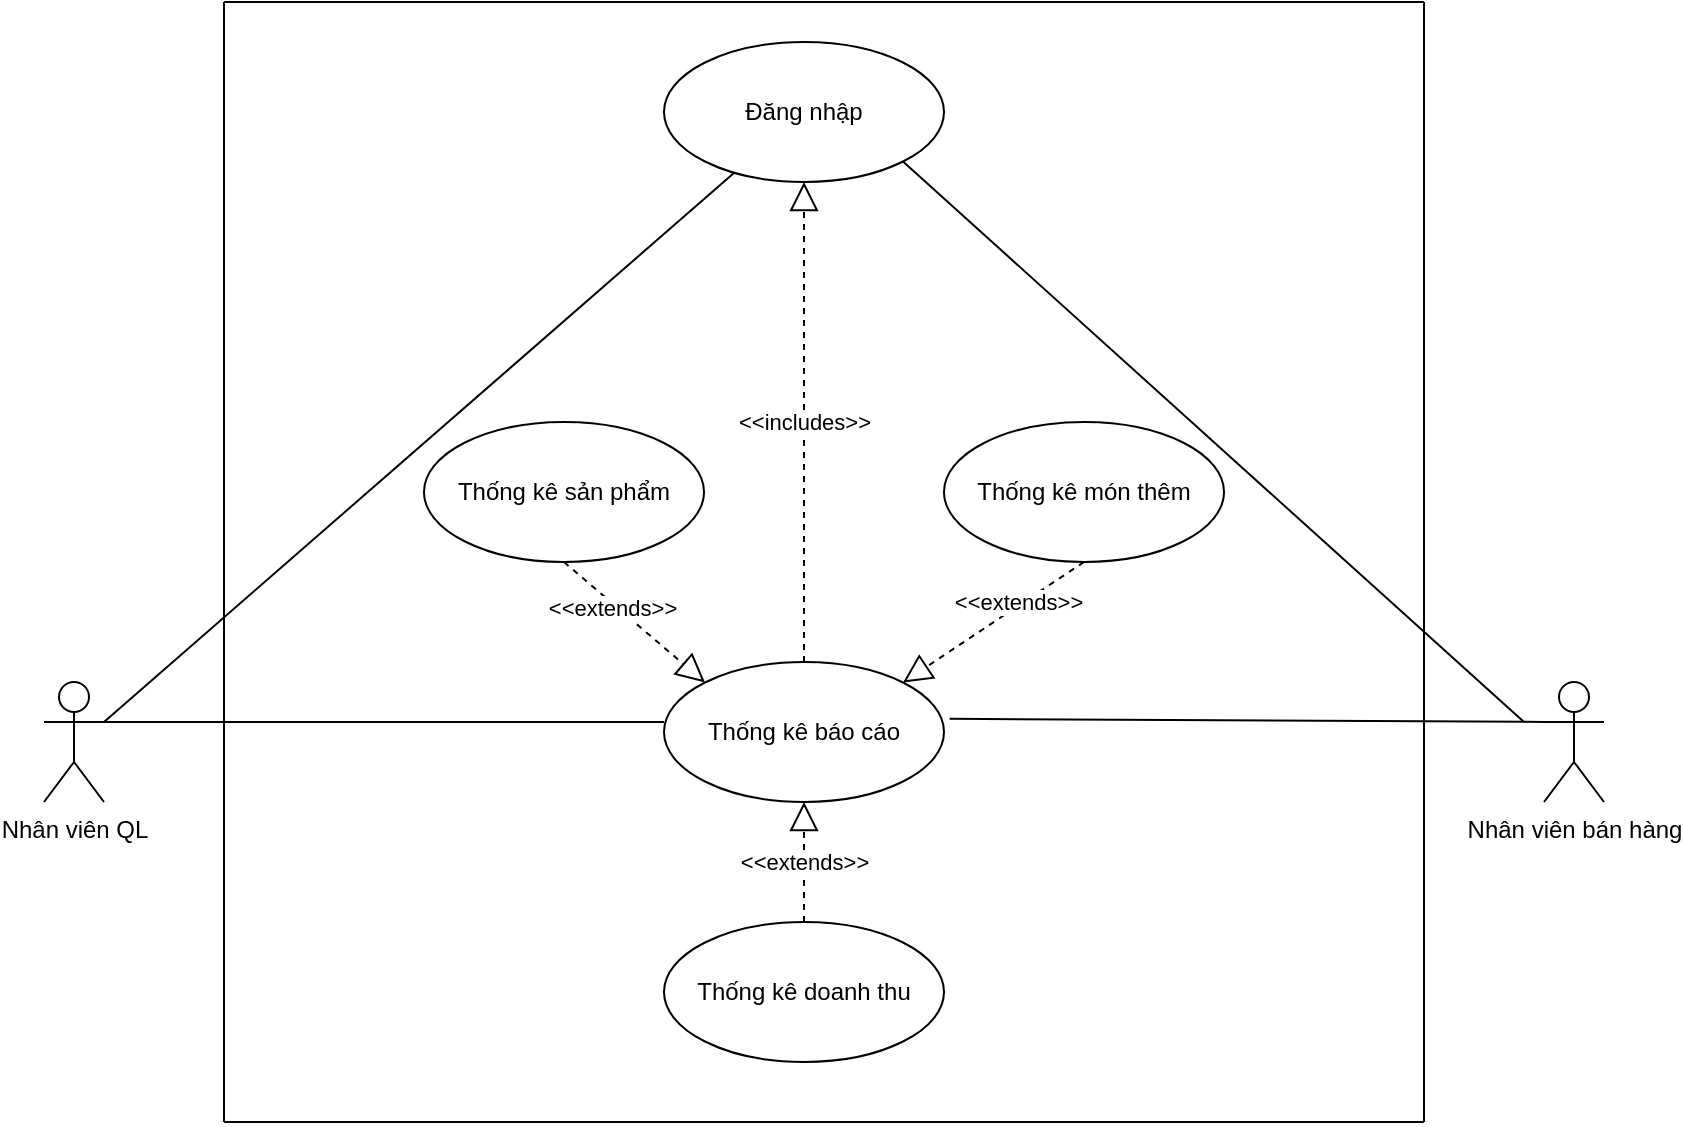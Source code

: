<mxfile version="16.4.11" type="device"><diagram id="8n4uVADR4pCgJ0pRoJan" name="Page-1"><mxGraphModel dx="1038" dy="1741" grid="1" gridSize="10" guides="1" tooltips="1" connect="1" arrows="1" fold="1" page="1" pageScale="1" pageWidth="850" pageHeight="1100" math="0" shadow="0"><root><mxCell id="0"/><mxCell id="1" parent="0"/><mxCell id="H2jqgOgX7sUfRn8koQII-1" value="Thống kê báo cáo" style="ellipse;whiteSpace=wrap;html=1;" vertex="1" parent="1"><mxGeometry x="780" y="250" width="140" height="70" as="geometry"/></mxCell><mxCell id="H2jqgOgX7sUfRn8koQII-2" value="Đăng nhập" style="ellipse;whiteSpace=wrap;html=1;" vertex="1" parent="1"><mxGeometry x="780" y="-60" width="140" height="70" as="geometry"/></mxCell><mxCell id="H2jqgOgX7sUfRn8koQII-3" value="" style="endArrow=none;html=1;rounded=0;exitX=1;exitY=0.333;exitDx=0;exitDy=0;exitPerimeter=0;" edge="1" parent="1" source="H2jqgOgX7sUfRn8koQII-8"><mxGeometry width="50" height="50" relative="1" as="geometry"><mxPoint x="440" y="270" as="sourcePoint"/><mxPoint x="780" y="280" as="targetPoint"/></mxGeometry></mxCell><mxCell id="H2jqgOgX7sUfRn8koQII-4" value="" style="endArrow=none;html=1;rounded=0;exitX=1;exitY=0.333;exitDx=0;exitDy=0;exitPerimeter=0;" edge="1" parent="1" source="H2jqgOgX7sUfRn8koQII-8" target="H2jqgOgX7sUfRn8koQII-2"><mxGeometry width="50" height="50" relative="1" as="geometry"><mxPoint x="422.692" y="250" as="sourcePoint"/><mxPoint x="450" y="150" as="targetPoint"/></mxGeometry></mxCell><mxCell id="H2jqgOgX7sUfRn8koQII-5" value="Thống kê sản phẩm" style="ellipse;whiteSpace=wrap;html=1;" vertex="1" parent="1"><mxGeometry x="660" y="130" width="140" height="70" as="geometry"/></mxCell><mxCell id="H2jqgOgX7sUfRn8koQII-6" value="Thống kê món thêm" style="ellipse;whiteSpace=wrap;html=1;" vertex="1" parent="1"><mxGeometry x="920" y="130" width="140" height="70" as="geometry"/></mxCell><mxCell id="H2jqgOgX7sUfRn8koQII-8" value="Nhân viên QL" style="shape=umlActor;verticalLabelPosition=bottom;verticalAlign=top;html=1;" vertex="1" parent="1"><mxGeometry x="470" y="260" width="30" height="60" as="geometry"/></mxCell><mxCell id="H2jqgOgX7sUfRn8koQII-10" value="" style="endArrow=block;dashed=1;endFill=0;endSize=12;html=1;rounded=0;exitX=0.5;exitY=1;exitDx=0;exitDy=0;entryX=1;entryY=0;entryDx=0;entryDy=0;" edge="1" parent="1" source="H2jqgOgX7sUfRn8koQII-6" target="H2jqgOgX7sUfRn8koQII-1"><mxGeometry width="160" relative="1" as="geometry"><mxPoint x="950" y="200" as="sourcePoint"/><mxPoint x="910" y="270" as="targetPoint"/></mxGeometry></mxCell><mxCell id="H2jqgOgX7sUfRn8koQII-11" value="&amp;lt;&amp;lt;extends&amp;gt;&amp;gt;" style="edgeLabel;html=1;align=center;verticalAlign=middle;resizable=0;points=[];" vertex="1" connectable="0" parent="H2jqgOgX7sUfRn8koQII-10"><mxGeometry x="-0.285" y="-2" relative="1" as="geometry"><mxPoint as="offset"/></mxGeometry></mxCell><mxCell id="H2jqgOgX7sUfRn8koQII-13" value="&amp;lt;&amp;lt;includes&amp;gt;&amp;gt;" style="endArrow=block;dashed=1;endFill=0;endSize=12;html=1;rounded=0;entryX=0.5;entryY=1;entryDx=0;entryDy=0;exitX=0.5;exitY=0;exitDx=0;exitDy=0;" edge="1" parent="1" source="H2jqgOgX7sUfRn8koQII-1" target="H2jqgOgX7sUfRn8koQII-2"><mxGeometry width="160" relative="1" as="geometry"><mxPoint x="710" y="240" as="sourcePoint"/><mxPoint x="870" y="240" as="targetPoint"/></mxGeometry></mxCell><mxCell id="H2jqgOgX7sUfRn8koQII-14" value="" style="endArrow=none;html=1;rounded=0;" edge="1" parent="1"><mxGeometry width="50" height="50" relative="1" as="geometry"><mxPoint x="560" y="480" as="sourcePoint"/><mxPoint x="560" y="-80" as="targetPoint"/></mxGeometry></mxCell><mxCell id="H2jqgOgX7sUfRn8koQII-15" value="" style="endArrow=none;html=1;rounded=0;" edge="1" parent="1"><mxGeometry width="50" height="50" relative="1" as="geometry"><mxPoint x="560" y="480" as="sourcePoint"/><mxPoint x="1160" y="480" as="targetPoint"/></mxGeometry></mxCell><mxCell id="H2jqgOgX7sUfRn8koQII-16" value="" style="endArrow=none;html=1;rounded=0;" edge="1" parent="1"><mxGeometry width="50" height="50" relative="1" as="geometry"><mxPoint x="1160" y="-80" as="sourcePoint"/><mxPoint x="1160" y="480" as="targetPoint"/></mxGeometry></mxCell><mxCell id="H2jqgOgX7sUfRn8koQII-17" value="" style="endArrow=none;html=1;rounded=0;" edge="1" parent="1"><mxGeometry width="50" height="50" relative="1" as="geometry"><mxPoint x="560" y="-80" as="sourcePoint"/><mxPoint x="1160" y="-80" as="targetPoint"/></mxGeometry></mxCell><mxCell id="H2jqgOgX7sUfRn8koQII-18" value="Thống kê doanh thu" style="ellipse;whiteSpace=wrap;html=1;" vertex="1" parent="1"><mxGeometry x="780" y="380" width="140" height="70" as="geometry"/></mxCell><mxCell id="H2jqgOgX7sUfRn8koQII-19" value="&amp;lt;&amp;lt;extends&amp;gt;&amp;gt;" style="endArrow=block;dashed=1;endFill=0;endSize=12;html=1;rounded=0;exitX=0.5;exitY=0;exitDx=0;exitDy=0;entryX=0.5;entryY=1;entryDx=0;entryDy=0;" edge="1" parent="1" source="H2jqgOgX7sUfRn8koQII-18" target="H2jqgOgX7sUfRn8koQII-1"><mxGeometry width="160" relative="1" as="geometry"><mxPoint x="968.74" y="318.77" as="sourcePoint"/><mxPoint x="860.84" y="292.42" as="targetPoint"/></mxGeometry></mxCell><mxCell id="H2jqgOgX7sUfRn8koQII-20" value="Nhân viên bán hàng" style="shape=umlActor;verticalLabelPosition=bottom;verticalAlign=top;html=1;" vertex="1" parent="1"><mxGeometry x="1220" y="260" width="30" height="60" as="geometry"/></mxCell><mxCell id="H2jqgOgX7sUfRn8koQII-22" value="" style="endArrow=none;html=1;rounded=0;entryX=0;entryY=0.333;entryDx=0;entryDy=0;entryPerimeter=0;exitX=1.02;exitY=0.406;exitDx=0;exitDy=0;exitPerimeter=0;" edge="1" parent="1" source="H2jqgOgX7sUfRn8koQII-1" target="H2jqgOgX7sUfRn8koQII-20"><mxGeometry width="50" height="50" relative="1" as="geometry"><mxPoint x="820" y="360" as="sourcePoint"/><mxPoint x="870" y="310" as="targetPoint"/></mxGeometry></mxCell><mxCell id="H2jqgOgX7sUfRn8koQII-24" value="" style="endArrow=block;dashed=1;endFill=0;endSize=12;html=1;rounded=0;exitX=0.5;exitY=1;exitDx=0;exitDy=0;entryX=0;entryY=0;entryDx=0;entryDy=0;" edge="1" parent="1" source="H2jqgOgX7sUfRn8koQII-5" target="H2jqgOgX7sUfRn8koQII-1"><mxGeometry width="160" relative="1" as="geometry"><mxPoint x="1000" y="210" as="sourcePoint"/><mxPoint x="909.497" y="270.251" as="targetPoint"/></mxGeometry></mxCell><mxCell id="H2jqgOgX7sUfRn8koQII-25" value="&amp;lt;&amp;lt;extends&amp;gt;&amp;gt;" style="edgeLabel;html=1;align=center;verticalAlign=middle;resizable=0;points=[];" vertex="1" connectable="0" parent="H2jqgOgX7sUfRn8koQII-24"><mxGeometry x="-0.285" y="-2" relative="1" as="geometry"><mxPoint as="offset"/></mxGeometry></mxCell><mxCell id="H2jqgOgX7sUfRn8koQII-26" value="" style="endArrow=none;html=1;rounded=0;exitX=1;exitY=1;exitDx=0;exitDy=0;" edge="1" parent="1" source="H2jqgOgX7sUfRn8koQII-2"><mxGeometry width="50" height="50" relative="1" as="geometry"><mxPoint x="820" y="260" as="sourcePoint"/><mxPoint x="1210" y="280" as="targetPoint"/></mxGeometry></mxCell></root></mxGraphModel></diagram></mxfile>